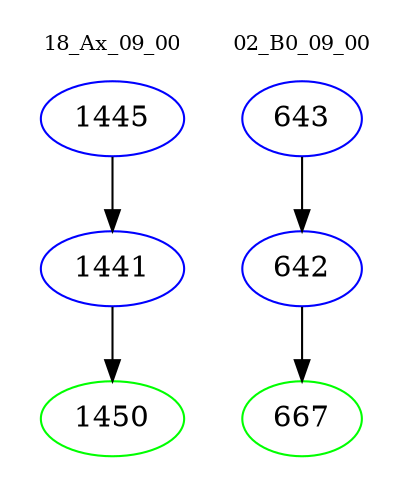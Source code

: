 digraph{
subgraph cluster_0 {
color = white
label = "18_Ax_09_00";
fontsize=10;
T0_1445 [label="1445", color="blue"]
T0_1445 -> T0_1441 [color="black"]
T0_1441 [label="1441", color="blue"]
T0_1441 -> T0_1450 [color="black"]
T0_1450 [label="1450", color="green"]
}
subgraph cluster_1 {
color = white
label = "02_B0_09_00";
fontsize=10;
T1_643 [label="643", color="blue"]
T1_643 -> T1_642 [color="black"]
T1_642 [label="642", color="blue"]
T1_642 -> T1_667 [color="black"]
T1_667 [label="667", color="green"]
}
}
